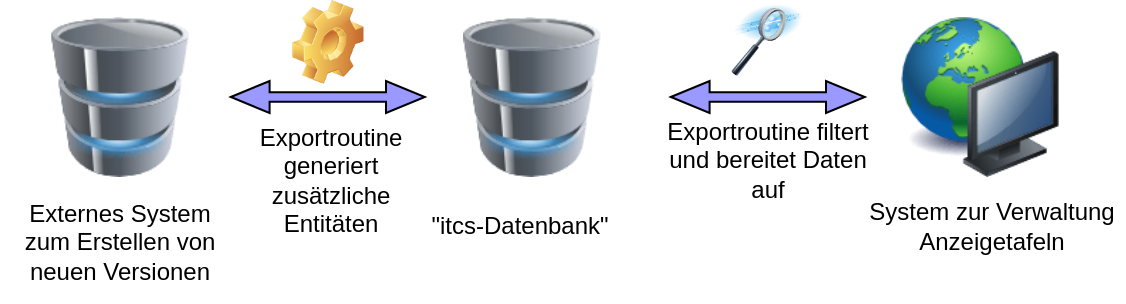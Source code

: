<mxfile>
    <diagram id="UjwIs3UREq_Xr7HcM-xB" name="Page-1">
        <mxGraphModel dx="2132" dy="907" grid="1" gridSize="10" guides="1" tooltips="1" connect="1" arrows="1" fold="1" page="0" pageScale="1" pageWidth="850" pageHeight="1100" background="none" math="0" shadow="0">
            <root>
                <mxCell id="0"/>
                <mxCell id="1" parent="0"/>
                <mxCell id="24" value="Externes System&lt;div&gt;zum Erstellen von neuen Versionen&lt;/div&gt;" style="text;html=1;align=center;verticalAlign=middle;whiteSpace=wrap;rounded=0;" parent="1" vertex="1">
                    <mxGeometry x="-560" y="200.73" width="120" height="60" as="geometry"/>
                </mxCell>
                <mxCell id="25" value="&quot;itcs-Datenbank&quot;" style="text;html=1;align=center;verticalAlign=middle;whiteSpace=wrap;rounded=0;" parent="1" vertex="1">
                    <mxGeometry x="-361" y="200.73" width="122" height="45" as="geometry"/>
                </mxCell>
                <mxCell id="26" value="System zur Verwaltung Anzeigetafeln" style="text;html=1;align=center;verticalAlign=middle;whiteSpace=wrap;rounded=0;" parent="1" vertex="1">
                    <mxGeometry x="-130" y="200.73" width="132" height="45" as="geometry"/>
                </mxCell>
                <mxCell id="27" value="" style="image;html=1;image=img/lib/clip_art/computers/Database_128x128.png" parent="1" vertex="1">
                    <mxGeometry x="-540" y="118.5" width="80" height="80" as="geometry"/>
                </mxCell>
                <mxCell id="28" value="" style="image;html=1;image=img/lib/clip_art/computers/Database_128x128.png" parent="1" vertex="1">
                    <mxGeometry x="-334.1" y="118.5" width="80" height="80" as="geometry"/>
                </mxCell>
                <mxCell id="33" value="" style="shape=doubleArrow;direction=south;whiteSpace=wrap;html=1;fillColor=#9999FF;rotation=-90;" parent="1" vertex="1">
                    <mxGeometry x="-404.1" y="110" width="16" height="97" as="geometry"/>
                </mxCell>
                <mxCell id="34" value="" style="image;html=1;image=img/lib/clip_art/computers/Data_Filtering_128x128.png" parent="1" vertex="1">
                    <mxGeometry x="-194.1" y="110" width="36" height="40" as="geometry"/>
                </mxCell>
                <mxCell id="35" value="" style="shape=doubleArrow;direction=south;whiteSpace=wrap;html=1;fillColor=#9999FF;rotation=-90;" parent="1" vertex="1">
                    <mxGeometry x="-184.1" y="110" width="16" height="97" as="geometry"/>
                </mxCell>
                <mxCell id="36" value="Exportroutine filtert und bereitet Daten auf" style="text;html=1;align=center;verticalAlign=middle;whiteSpace=wrap;rounded=0;" parent="1" vertex="1">
                    <mxGeometry x="-229.15" y="170" width="106.1" height="40" as="geometry"/>
                </mxCell>
                <mxCell id="37" value="" style="image;html=1;image=img/lib/clip_art/computers/Network_128x128.png" parent="1" vertex="1">
                    <mxGeometry x="-110" y="118.5" width="80" height="80" as="geometry"/>
                </mxCell>
                <mxCell id="38" value="Exportroutine&lt;div&gt;generiert zusätzliche Entitäten&lt;/div&gt;" style="text;html=1;align=center;verticalAlign=middle;whiteSpace=wrap;rounded=0;" parent="1" vertex="1">
                    <mxGeometry x="-449.15" y="180" width="109.15" height="40" as="geometry"/>
                </mxCell>
                <mxCell id="39" value="" style="shape=image;html=1;verticalLabelPosition=bottom;verticalAlign=top;imageAspect=1;aspect=fixed;image=img/clipart/Gear_128x128.png" parent="1" vertex="1">
                    <mxGeometry x="-414" y="110" width="35.8" height="42" as="geometry"/>
                </mxCell>
            </root>
        </mxGraphModel>
    </diagram>
</mxfile>